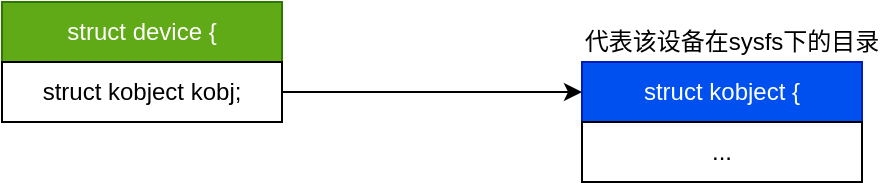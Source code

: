<mxfile version="21.6.5" type="device">
  <diagram id="C5RBs43oDa-KdzZeNtuy" name="Page-1">
    <mxGraphModel dx="1247" dy="734" grid="1" gridSize="10" guides="1" tooltips="1" connect="1" arrows="1" fold="1" page="1" pageScale="1" pageWidth="827" pageHeight="1169" math="0" shadow="0">
      <root>
        <mxCell id="WIyWlLk6GJQsqaUBKTNV-0" />
        <mxCell id="WIyWlLk6GJQsqaUBKTNV-1" parent="WIyWlLk6GJQsqaUBKTNV-0" />
        <mxCell id="whe3JR54g-mgG4Mk8pin-1" value="struct device {" style="swimlane;fontStyle=0;childLayout=stackLayout;horizontal=1;startSize=30;horizontalStack=0;resizeParent=1;resizeParentMax=0;resizeLast=0;collapsible=1;marginBottom=0;whiteSpace=wrap;html=1;fillColor=#60a917;strokeColor=#2D7600;fontColor=#ffffff;" vertex="1" parent="WIyWlLk6GJQsqaUBKTNV-1">
          <mxGeometry x="210" y="300" width="140" height="60" as="geometry" />
        </mxCell>
        <mxCell id="whe3JR54g-mgG4Mk8pin-5" value="struct kobject kobj;" style="rounded=0;whiteSpace=wrap;html=1;" vertex="1" parent="whe3JR54g-mgG4Mk8pin-1">
          <mxGeometry y="30" width="140" height="30" as="geometry" />
        </mxCell>
        <mxCell id="whe3JR54g-mgG4Mk8pin-6" value="struct kobject {" style="swimlane;fontStyle=0;childLayout=stackLayout;horizontal=1;startSize=30;horizontalStack=0;resizeParent=1;resizeParentMax=0;resizeLast=0;collapsible=1;marginBottom=0;whiteSpace=wrap;html=1;fillColor=#0050ef;strokeColor=#001DBC;fontColor=#ffffff;" vertex="1" parent="WIyWlLk6GJQsqaUBKTNV-1">
          <mxGeometry x="500" y="330" width="140" height="60" as="geometry" />
        </mxCell>
        <mxCell id="whe3JR54g-mgG4Mk8pin-7" value="..." style="rounded=0;whiteSpace=wrap;html=1;" vertex="1" parent="whe3JR54g-mgG4Mk8pin-6">
          <mxGeometry y="30" width="140" height="30" as="geometry" />
        </mxCell>
        <mxCell id="whe3JR54g-mgG4Mk8pin-8" value="" style="edgeStyle=orthogonalEdgeStyle;rounded=0;orthogonalLoop=1;jettySize=auto;html=1;entryX=0;entryY=0.25;entryDx=0;entryDy=0;" edge="1" parent="WIyWlLk6GJQsqaUBKTNV-1" source="whe3JR54g-mgG4Mk8pin-5" target="whe3JR54g-mgG4Mk8pin-6">
          <mxGeometry relative="1" as="geometry" />
        </mxCell>
        <mxCell id="whe3JR54g-mgG4Mk8pin-9" value="代表该设备在sysfs下的目录" style="text;html=1;strokeColor=none;fillColor=none;align=center;verticalAlign=middle;whiteSpace=wrap;rounded=0;" vertex="1" parent="WIyWlLk6GJQsqaUBKTNV-1">
          <mxGeometry x="500" y="310" width="150" height="20" as="geometry" />
        </mxCell>
      </root>
    </mxGraphModel>
  </diagram>
</mxfile>
